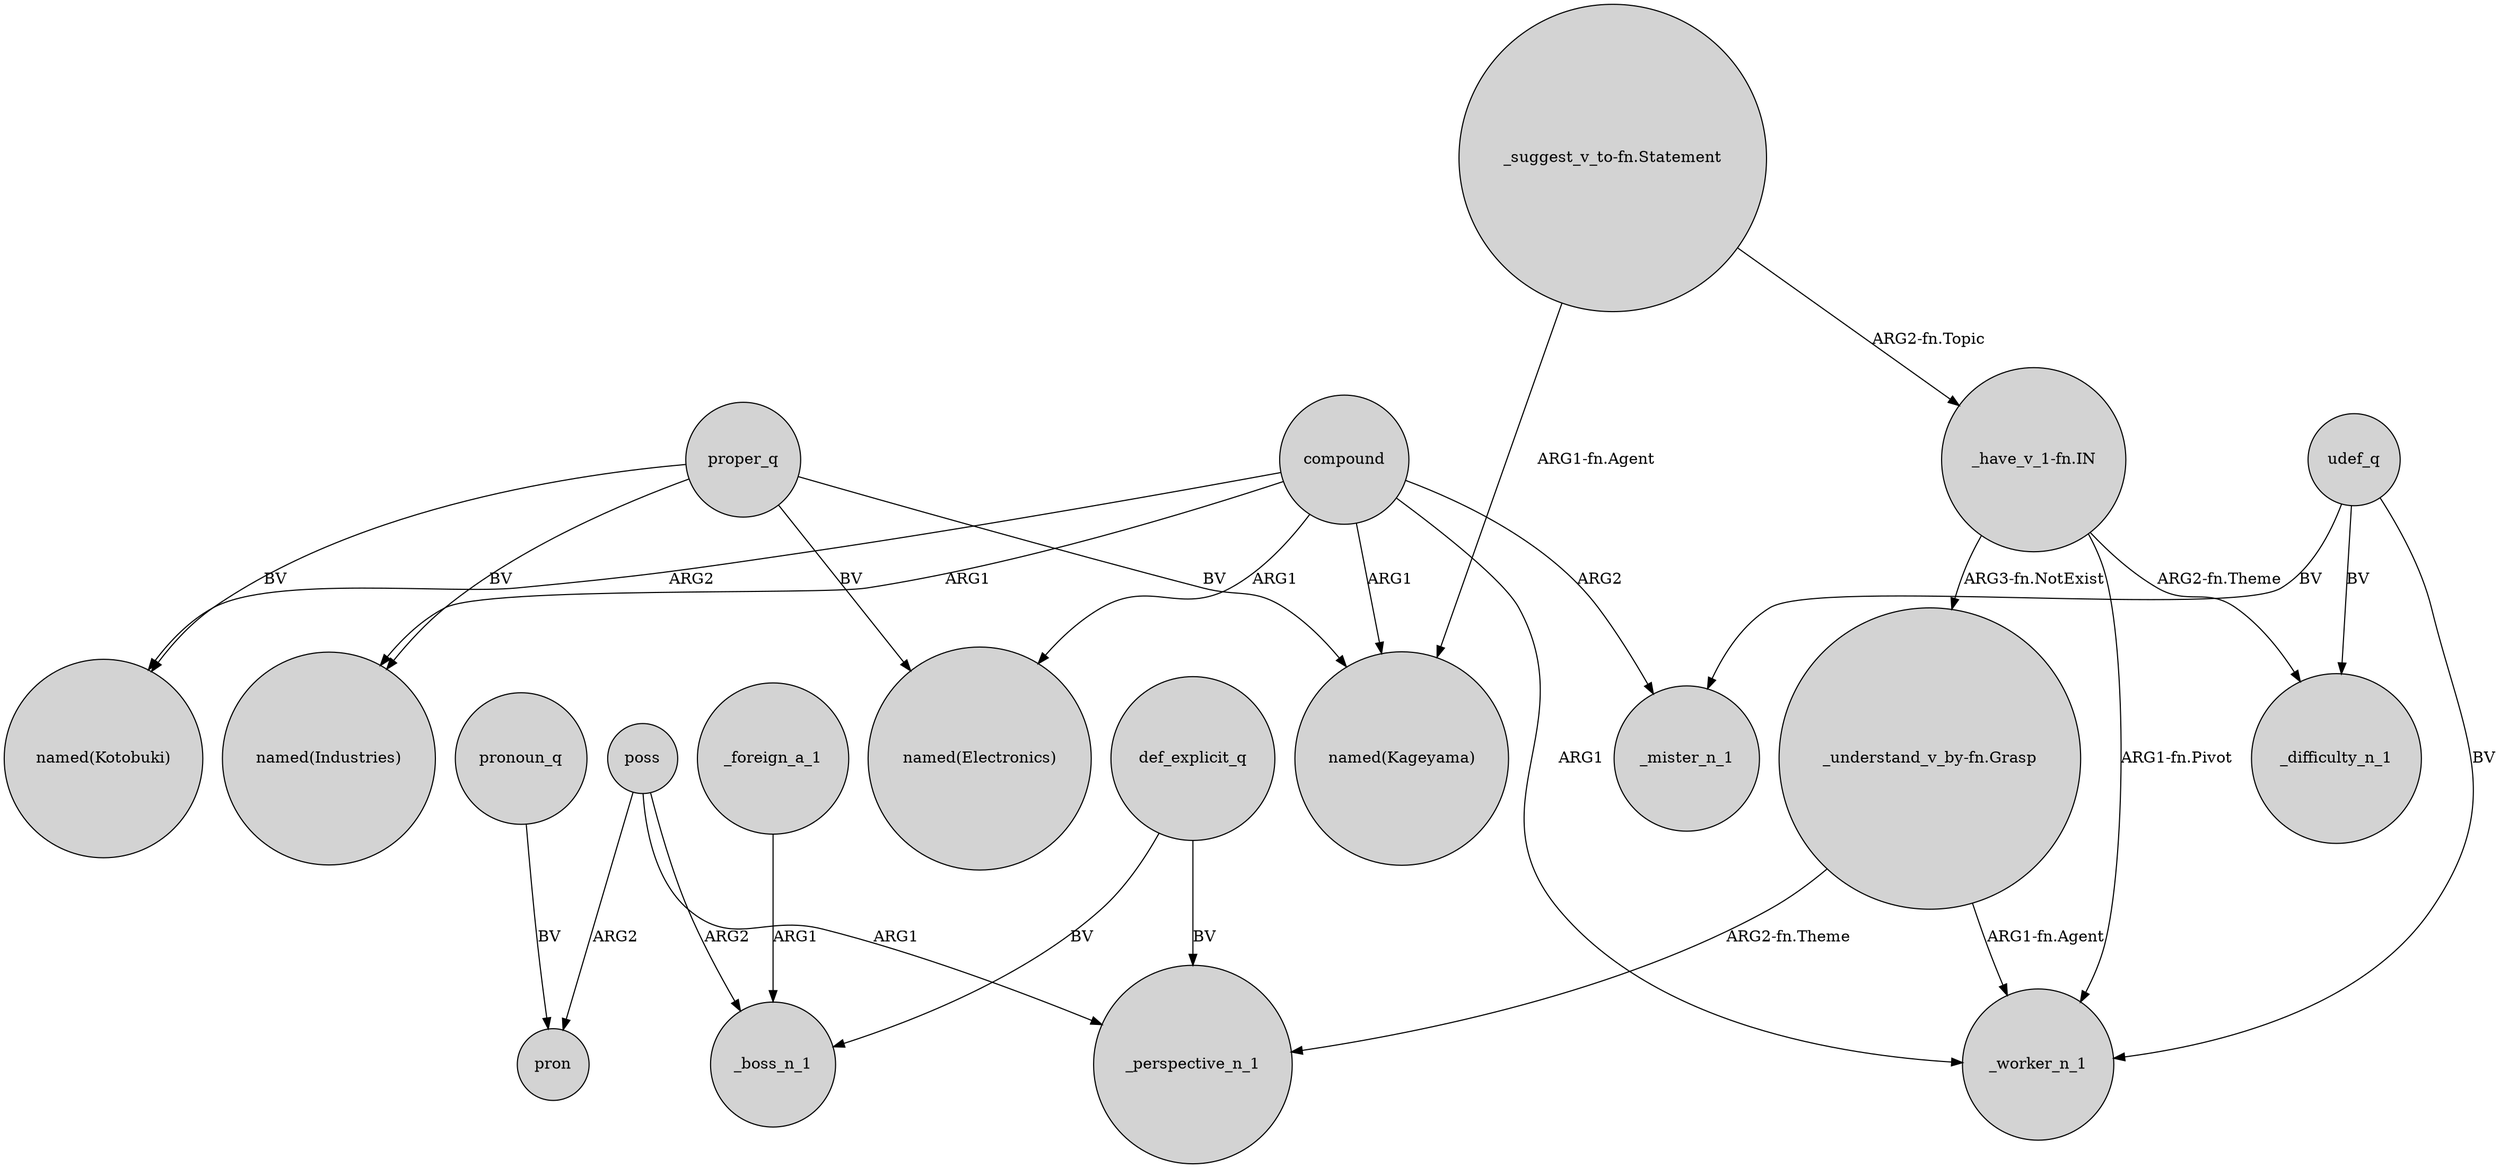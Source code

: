 digraph {
	node [shape=circle style=filled]
	compound -> "named(Industries)" [label=ARG1]
	"_understand_v_by-fn.Grasp" -> _perspective_n_1 [label="ARG2-fn.Theme"]
	compound -> "named(Kageyama)" [label=ARG1]
	poss -> pron [label=ARG2]
	proper_q -> "named(Kotobuki)" [label=BV]
	poss -> _boss_n_1 [label=ARG2]
	"_suggest_v_to-fn.Statement" -> "_have_v_1-fn.IN" [label="ARG2-fn.Topic"]
	compound -> "named(Electronics)" [label=ARG1]
	compound -> _mister_n_1 [label=ARG2]
	udef_q -> _worker_n_1 [label=BV]
	udef_q -> _difficulty_n_1 [label=BV]
	"_have_v_1-fn.IN" -> _worker_n_1 [label="ARG1-fn.Pivot"]
	udef_q -> _mister_n_1 [label=BV]
	compound -> "named(Kotobuki)" [label=ARG2]
	"_understand_v_by-fn.Grasp" -> _worker_n_1 [label="ARG1-fn.Agent"]
	"_have_v_1-fn.IN" -> _difficulty_n_1 [label="ARG2-fn.Theme"]
	poss -> _perspective_n_1 [label=ARG1]
	pronoun_q -> pron [label=BV]
	"_have_v_1-fn.IN" -> "_understand_v_by-fn.Grasp" [label="ARG3-fn.NotExist"]
	proper_q -> "named(Kageyama)" [label=BV]
	proper_q -> "named(Electronics)" [label=BV]
	_foreign_a_1 -> _boss_n_1 [label=ARG1]
	"_suggest_v_to-fn.Statement" -> "named(Kageyama)" [label="ARG1-fn.Agent"]
	def_explicit_q -> _perspective_n_1 [label=BV]
	compound -> _worker_n_1 [label=ARG1]
	proper_q -> "named(Industries)" [label=BV]
	def_explicit_q -> _boss_n_1 [label=BV]
}
